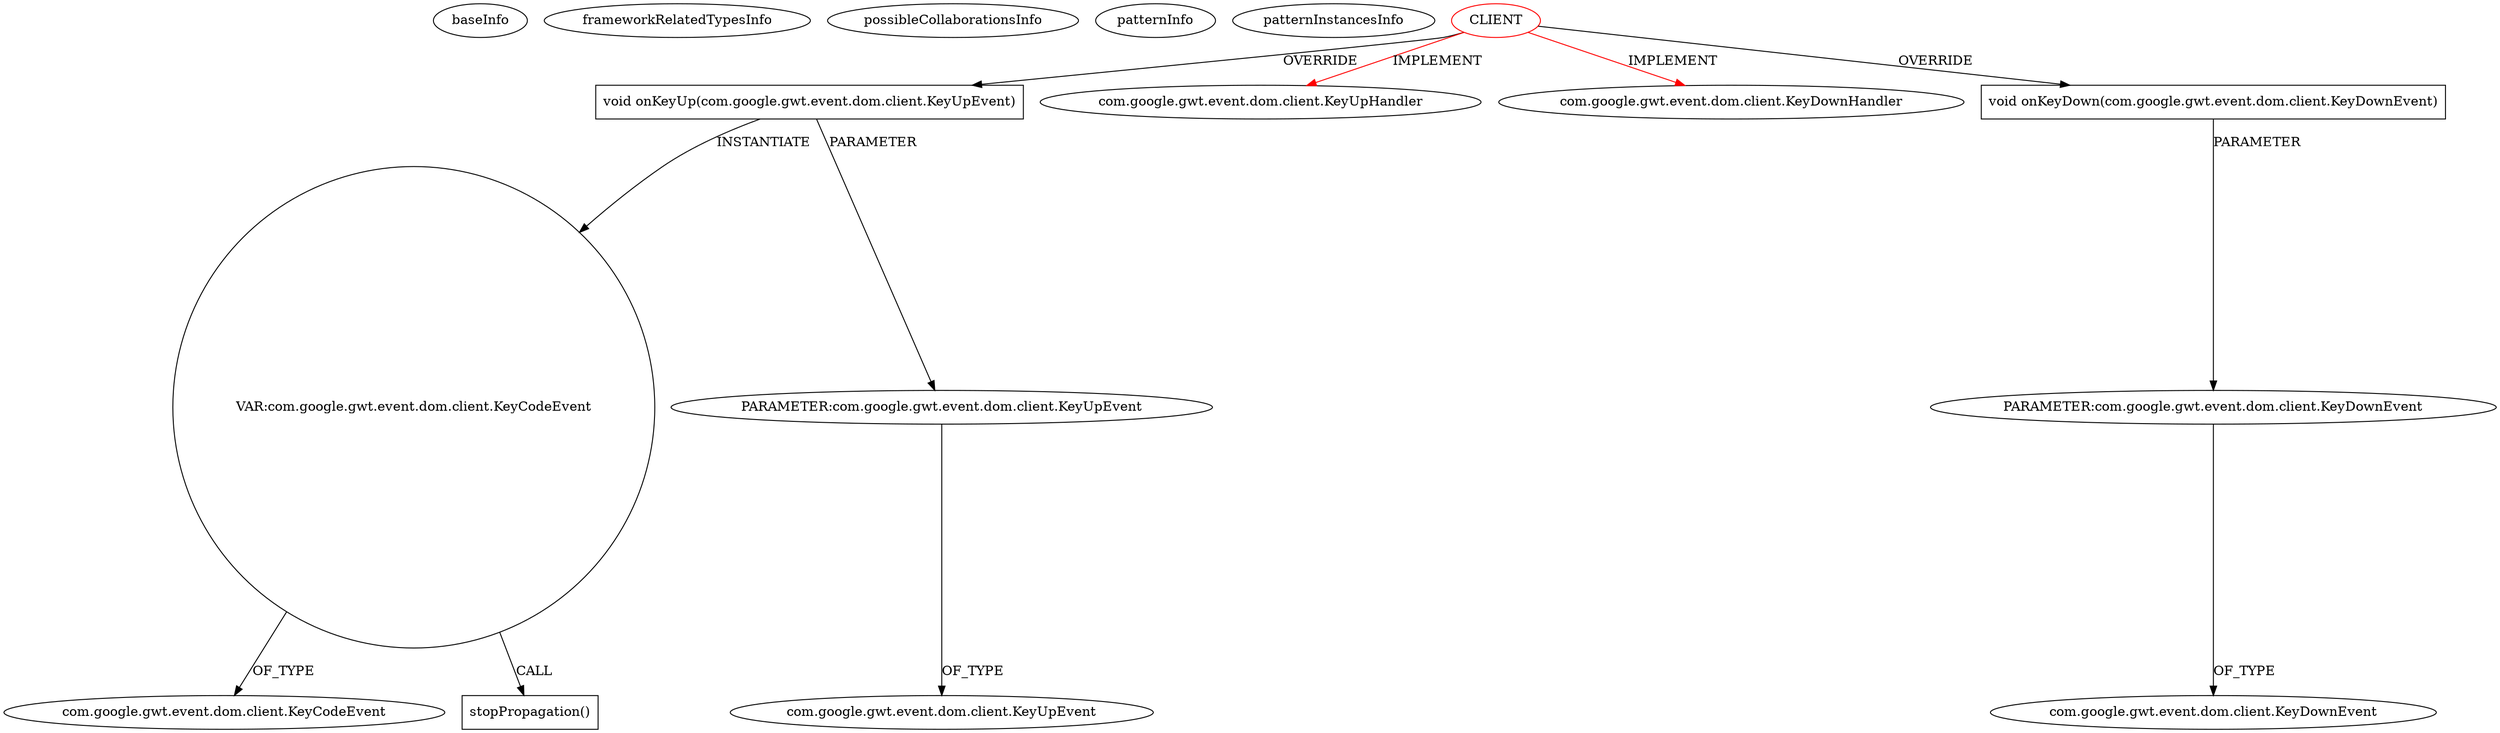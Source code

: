 digraph {
baseInfo[graphId=323,category="pattern",isAnonymous=false,possibleRelation=false]
frameworkRelatedTypesInfo[0="com.google.gwt.event.dom.client.KeyUpHandler",1="com.google.gwt.event.dom.client.KeyDownHandler"]
possibleCollaborationsInfo[]
patternInfo[frequency=2.0,patternRootClient=0]
patternInstancesInfo[0="papog-grumo~/papog-grumo/grumo-master/src/com/spacepirates/grumo/client/GraphCanvas.java~MouseKeyHandler~4278",1="hmiguellima-ugat~/hmiguellima-ugat/ugat-master/src/org/ucp/gwt/widgets/MVCTable.java~MVCTable~3009"]
54[label="com.google.gwt.event.dom.client.KeyCodeEvent",vertexType="FRAMEWORK_CLASS_TYPE",isFrameworkType=false]
85[label="VAR:com.google.gwt.event.dom.client.KeyCodeEvent",vertexType="VARIABLE_EXPRESION",isFrameworkType=false,shape=circle]
82[label="void onKeyUp(com.google.gwt.event.dom.client.KeyUpEvent)",vertexType="OVERRIDING_METHOD_DECLARATION",isFrameworkType=false,shape=box]
0[label="CLIENT",vertexType="ROOT_CLIENT_CLASS_DECLARATION",isFrameworkType=false,color=red]
4[label="com.google.gwt.event.dom.client.KeyUpHandler",vertexType="FRAMEWORK_INTERFACE_TYPE",isFrameworkType=false]
83[label="PARAMETER:com.google.gwt.event.dom.client.KeyUpEvent",vertexType="PARAMETER_DECLARATION",isFrameworkType=false]
2[label="com.google.gwt.event.dom.client.KeyDownHandler",vertexType="FRAMEWORK_INTERFACE_TYPE",isFrameworkType=false]
84[label="com.google.gwt.event.dom.client.KeyUpEvent",vertexType="FRAMEWORK_CLASS_TYPE",isFrameworkType=false]
91[label="stopPropagation()",vertexType="INSIDE_CALL",isFrameworkType=false,shape=box]
49[label="void onKeyDown(com.google.gwt.event.dom.client.KeyDownEvent)",vertexType="OVERRIDING_METHOD_DECLARATION",isFrameworkType=false,shape=box]
50[label="PARAMETER:com.google.gwt.event.dom.client.KeyDownEvent",vertexType="PARAMETER_DECLARATION",isFrameworkType=false]
51[label="com.google.gwt.event.dom.client.KeyDownEvent",vertexType="FRAMEWORK_CLASS_TYPE",isFrameworkType=false]
0->4[label="IMPLEMENT",color=red]
0->49[label="OVERRIDE"]
49->50[label="PARAMETER"]
85->91[label="CALL"]
0->82[label="OVERRIDE"]
82->83[label="PARAMETER"]
83->84[label="OF_TYPE"]
0->2[label="IMPLEMENT",color=red]
82->85[label="INSTANTIATE"]
85->54[label="OF_TYPE"]
50->51[label="OF_TYPE"]
}
